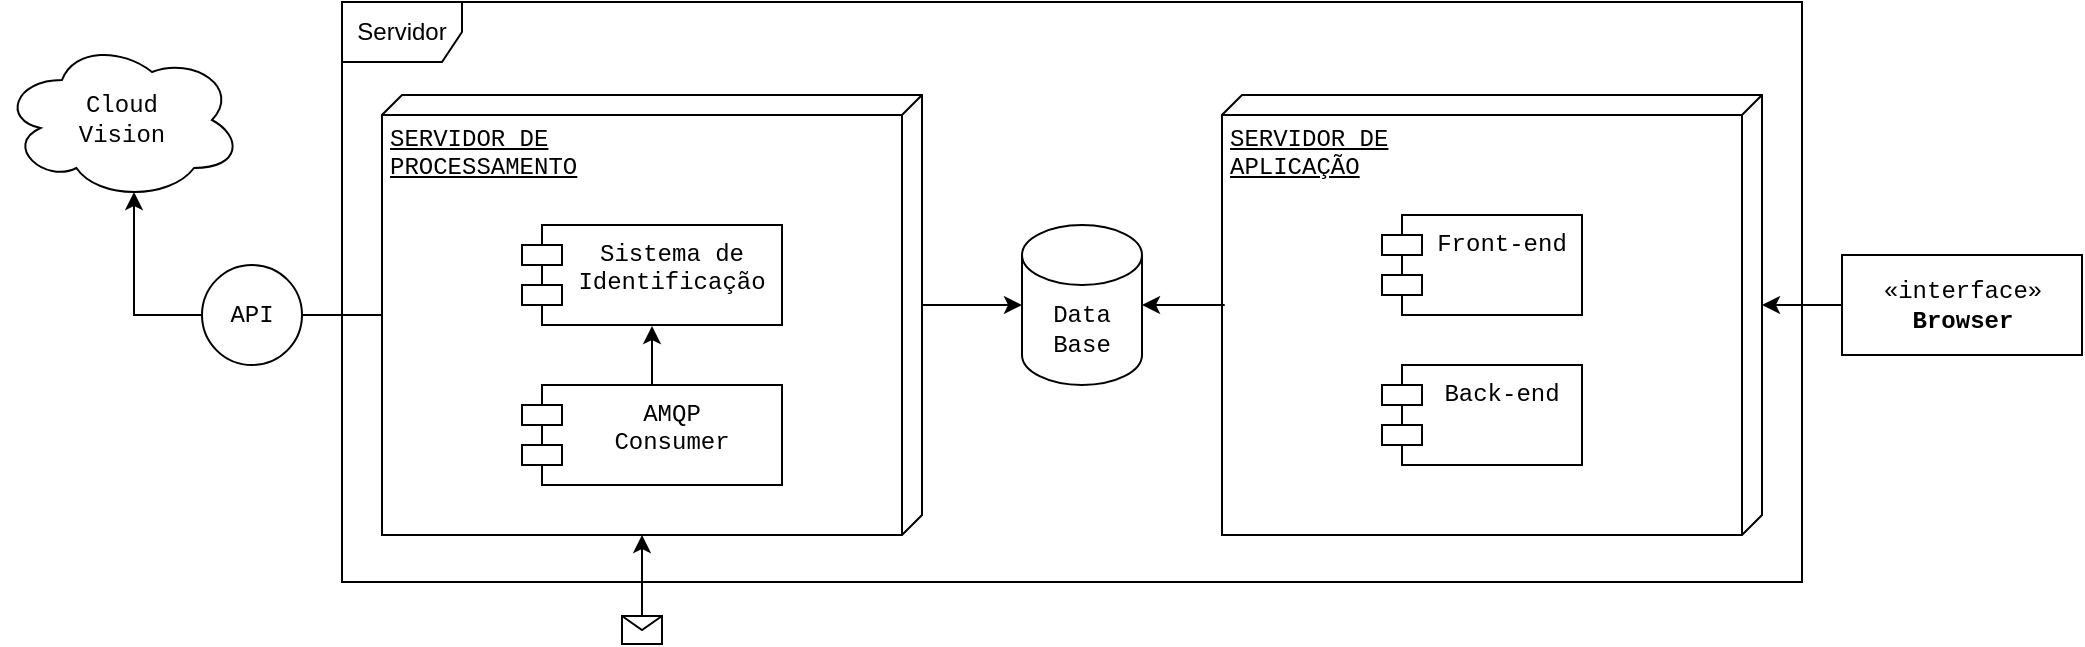 <mxfile version="14.7.6" type="device"><diagram id="Xf_Ha-MY_ro2VwiVCt4e" name="Page-1"><mxGraphModel dx="1724" dy="1975" grid="1" gridSize="10" guides="1" tooltips="1" connect="1" arrows="1" fold="1" page="1" pageScale="1" pageWidth="827" pageHeight="1169" math="0" shadow="0"><root><mxCell id="0"/><mxCell id="1" parent="0"/><mxCell id="fNu9DouZndOzb1_m4RAp-1" value="Servidor" style="shape=umlFrame;whiteSpace=wrap;html=1;" vertex="1" parent="1"><mxGeometry x="210" y="-19" width="730" height="290" as="geometry"/></mxCell><mxCell id="9XFiJ3panymgukCuljgi-10" style="edgeStyle=orthogonalEdgeStyle;rounded=0;orthogonalLoop=1;jettySize=auto;html=1;startArrow=classic;startFill=1;endArrow=none;endFill=0;entryX=0;entryY=0;entryDx=105;entryDy=0;entryPerimeter=0;" parent="1" source="twU_Fi7ik8yM1gLWKDA7-5" target="M6bjuu7ZzUTIZRXt3JYr-38" edge="1"><mxGeometry relative="1" as="geometry"/></mxCell><mxCell id="9XFiJ3panymgukCuljgi-11" style="edgeStyle=orthogonalEdgeStyle;rounded=0;orthogonalLoop=1;jettySize=auto;html=1;exitX=1;exitY=0.5;exitDx=0;exitDy=0;exitPerimeter=0;entryX=0.477;entryY=0.995;entryDx=0;entryDy=0;entryPerimeter=0;startArrow=classic;startFill=1;endArrow=none;endFill=0;" parent="1" source="twU_Fi7ik8yM1gLWKDA7-5" target="M6bjuu7ZzUTIZRXt3JYr-36" edge="1"><mxGeometry relative="1" as="geometry"/></mxCell><mxCell id="twU_Fi7ik8yM1gLWKDA7-5" value="Data&lt;br&gt;Base" style="shape=cylinder3;whiteSpace=wrap;html=1;boundedLbl=1;backgroundOutline=1;size=15;fontFamily=Courier New;" parent="1" vertex="1"><mxGeometry x="550" y="92.5" width="60" height="80" as="geometry"/></mxCell><mxCell id="twU_Fi7ik8yM1gLWKDA7-46" value="API" style="ellipse;whiteSpace=wrap;html=1;aspect=fixed;fontFamily=Courier New;" parent="1" vertex="1"><mxGeometry x="140" y="112.5" width="50" height="50" as="geometry"/></mxCell><mxCell id="9XFiJ3panymgukCuljgi-15" style="edgeStyle=orthogonalEdgeStyle;rounded=0;orthogonalLoop=1;jettySize=auto;html=1;exitX=0.55;exitY=0.95;exitDx=0;exitDy=0;exitPerimeter=0;entryX=0;entryY=0.5;entryDx=0;entryDy=0;startArrow=classic;startFill=1;endArrow=none;endFill=0;" parent="1" source="twU_Fi7ik8yM1gLWKDA7-48" target="twU_Fi7ik8yM1gLWKDA7-46" edge="1"><mxGeometry relative="1" as="geometry"/></mxCell><mxCell id="twU_Fi7ik8yM1gLWKDA7-48" value="Cloud&lt;br&gt;Vision" style="ellipse;shape=cloud;whiteSpace=wrap;html=1;fontFamily=Courier New;" parent="1" vertex="1"><mxGeometry x="40" width="120" height="80" as="geometry"/></mxCell><mxCell id="9XFiJ3panymgukCuljgi-12" style="edgeStyle=orthogonalEdgeStyle;rounded=0;orthogonalLoop=1;jettySize=auto;html=1;exitX=0;exitY=0;exitDx=105;exitDy=0;exitPerimeter=0;entryX=0;entryY=0.5;entryDx=0;entryDy=0;startArrow=classic;startFill=1;endArrow=none;endFill=0;" parent="1" source="M6bjuu7ZzUTIZRXt3JYr-36" target="M6bjuu7ZzUTIZRXt3JYr-52" edge="1"><mxGeometry relative="1" as="geometry"/></mxCell><mxCell id="M6bjuu7ZzUTIZRXt3JYr-36" value="SERVIDOR DE&lt;br&gt;APLICAÇÃO" style="verticalAlign=top;align=left;spacingTop=8;spacingLeft=2;spacingRight=12;shape=cube;size=10;direction=south;fontStyle=4;html=1;fontFamily=Courier New;fillColor=none;" parent="1" vertex="1"><mxGeometry x="650" y="27.5" width="270" height="220" as="geometry"/></mxCell><mxCell id="9XFiJ3panymgukCuljgi-16" style="edgeStyle=orthogonalEdgeStyle;rounded=0;orthogonalLoop=1;jettySize=auto;html=1;entryX=1;entryY=0.5;entryDx=0;entryDy=0;startArrow=none;startFill=0;endArrow=none;endFill=0;" parent="1" source="M6bjuu7ZzUTIZRXt3JYr-38" target="twU_Fi7ik8yM1gLWKDA7-46" edge="1"><mxGeometry relative="1" as="geometry"/></mxCell><mxCell id="M6bjuu7ZzUTIZRXt3JYr-38" value="&lt;blockquote style=&quot;margin: 0 0 0 40px ; border: none ; padding: 0px&quot;&gt;&lt;/blockquote&gt;&lt;span&gt;SERVIDOR DE&lt;/span&gt;&lt;br&gt;PROCESSAMENTO" style="verticalAlign=top;align=left;spacingTop=8;spacingLeft=2;spacingRight=12;shape=cube;size=10;direction=south;fontStyle=4;html=1;fontFamily=Courier New;fillColor=none;" parent="1" vertex="1"><mxGeometry x="230" y="27.5" width="270" height="220" as="geometry"/></mxCell><mxCell id="M6bjuu7ZzUTIZRXt3JYr-54" style="edgeStyle=none;rounded=0;orthogonalLoop=1;jettySize=auto;html=1;exitX=0.5;exitY=0;exitDx=0;exitDy=0;fontFamily=Courier New;startArrow=none;startFill=0;endArrow=classic;endFill=1;" parent="1" source="M6bjuu7ZzUTIZRXt3JYr-40" edge="1"><mxGeometry relative="1" as="geometry"><mxPoint x="365" y="143" as="targetPoint"/></mxGeometry></mxCell><mxCell id="M6bjuu7ZzUTIZRXt3JYr-39" value="Sistema de&#xA;Identificação" style="shape=module;align=left;spacingLeft=20;align=center;verticalAlign=top;fontFamily=Courier New;fillColor=none;" parent="1" vertex="1"><mxGeometry x="300" y="92.5" width="130" height="50" as="geometry"/></mxCell><mxCell id="M6bjuu7ZzUTIZRXt3JYr-40" value="AMQP&#xA;Consumer&#xA;" style="shape=module;align=left;spacingLeft=20;align=center;verticalAlign=top;fontFamily=Courier New;fillColor=none;" parent="1" vertex="1"><mxGeometry x="300" y="172.5" width="130" height="50" as="geometry"/></mxCell><mxCell id="M6bjuu7ZzUTIZRXt3JYr-41" value="Front-end" style="shape=module;align=left;spacingLeft=20;align=center;verticalAlign=top;fontFamily=Courier New;fillColor=none;" parent="1" vertex="1"><mxGeometry x="730" y="87.5" width="100" height="50" as="geometry"/></mxCell><mxCell id="M6bjuu7ZzUTIZRXt3JYr-42" value="Back-end" style="shape=module;align=left;spacingLeft=20;align=center;verticalAlign=top;fontFamily=Courier New;fillColor=none;" parent="1" vertex="1"><mxGeometry x="730" y="162.5" width="100" height="50" as="geometry"/></mxCell><mxCell id="M6bjuu7ZzUTIZRXt3JYr-52" value="«interface»&lt;br&gt;&lt;b&gt;Browser&lt;/b&gt;" style="html=1;fontFamily=Courier New;fillColor=none;" parent="1" vertex="1"><mxGeometry x="960" y="107.5" width="120" height="50" as="geometry"/></mxCell><mxCell id="9XFiJ3panymgukCuljgi-14" style="edgeStyle=orthogonalEdgeStyle;rounded=0;orthogonalLoop=1;jettySize=auto;html=1;startArrow=none;startFill=0;endArrow=classic;endFill=1;entryX=0;entryY=0;entryDx=220;entryDy=140;entryPerimeter=0;" parent="1" source="9XFiJ3panymgukCuljgi-13" target="M6bjuu7ZzUTIZRXt3JYr-38" edge="1"><mxGeometry relative="1" as="geometry"><mxPoint x="365" y="250" as="targetPoint"/></mxGeometry></mxCell><mxCell id="9XFiJ3panymgukCuljgi-13" value="" style="shape=message;html=1;outlineConnect=0;fontFamily=Courier New;" parent="1" vertex="1"><mxGeometry x="350.0" y="288.0" width="20" height="14" as="geometry"/></mxCell></root></mxGraphModel></diagram></mxfile>